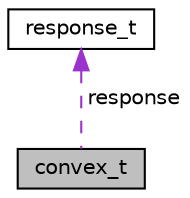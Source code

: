 digraph "convex_t"
{
 // LATEX_PDF_SIZE
  edge [fontname="Helvetica",fontsize="10",labelfontname="Helvetica",labelfontsize="10"];
  node [fontname="Helvetica",fontsize="10",shape=record];
  Node1 [label="convex_t",height=0.2,width=0.4,color="black", fillcolor="grey75", style="filled", fontcolor="black",tooltip=" "];
  Node2 -> Node1 [dir="back",color="darkorchid3",fontsize="10",style="dashed",label=" response" ,fontname="Helvetica"];
  Node2 [label="response_t",height=0.2,width=0.4,color="black", fillcolor="white", style="filled",URL="$structresponse__t.html",tooltip=" "];
}

